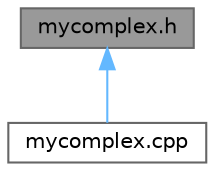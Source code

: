 digraph "mycomplex.h"
{
 // LATEX_PDF_SIZE
  bgcolor="transparent";
  edge [fontname=Helvetica,fontsize=10,labelfontname=Helvetica,labelfontsize=10];
  node [fontname=Helvetica,fontsize=10,shape=box,height=0.2,width=0.4];
  Node1 [id="Node000001",label="mycomplex.h",height=0.2,width=0.4,color="gray40", fillcolor="grey60", style="filled", fontcolor="black",tooltip="заголовочный файл класса Complex"];
  Node1 -> Node2 [id="edge1_Node000001_Node000002",dir="back",color="steelblue1",style="solid",tooltip=" "];
  Node2 [id="Node000002",label="mycomplex.cpp",height=0.2,width=0.4,color="grey40", fillcolor="white", style="filled",URL="$mycomplex_8cpp.html",tooltip="Файл описания методов класса Complexz."];
}
